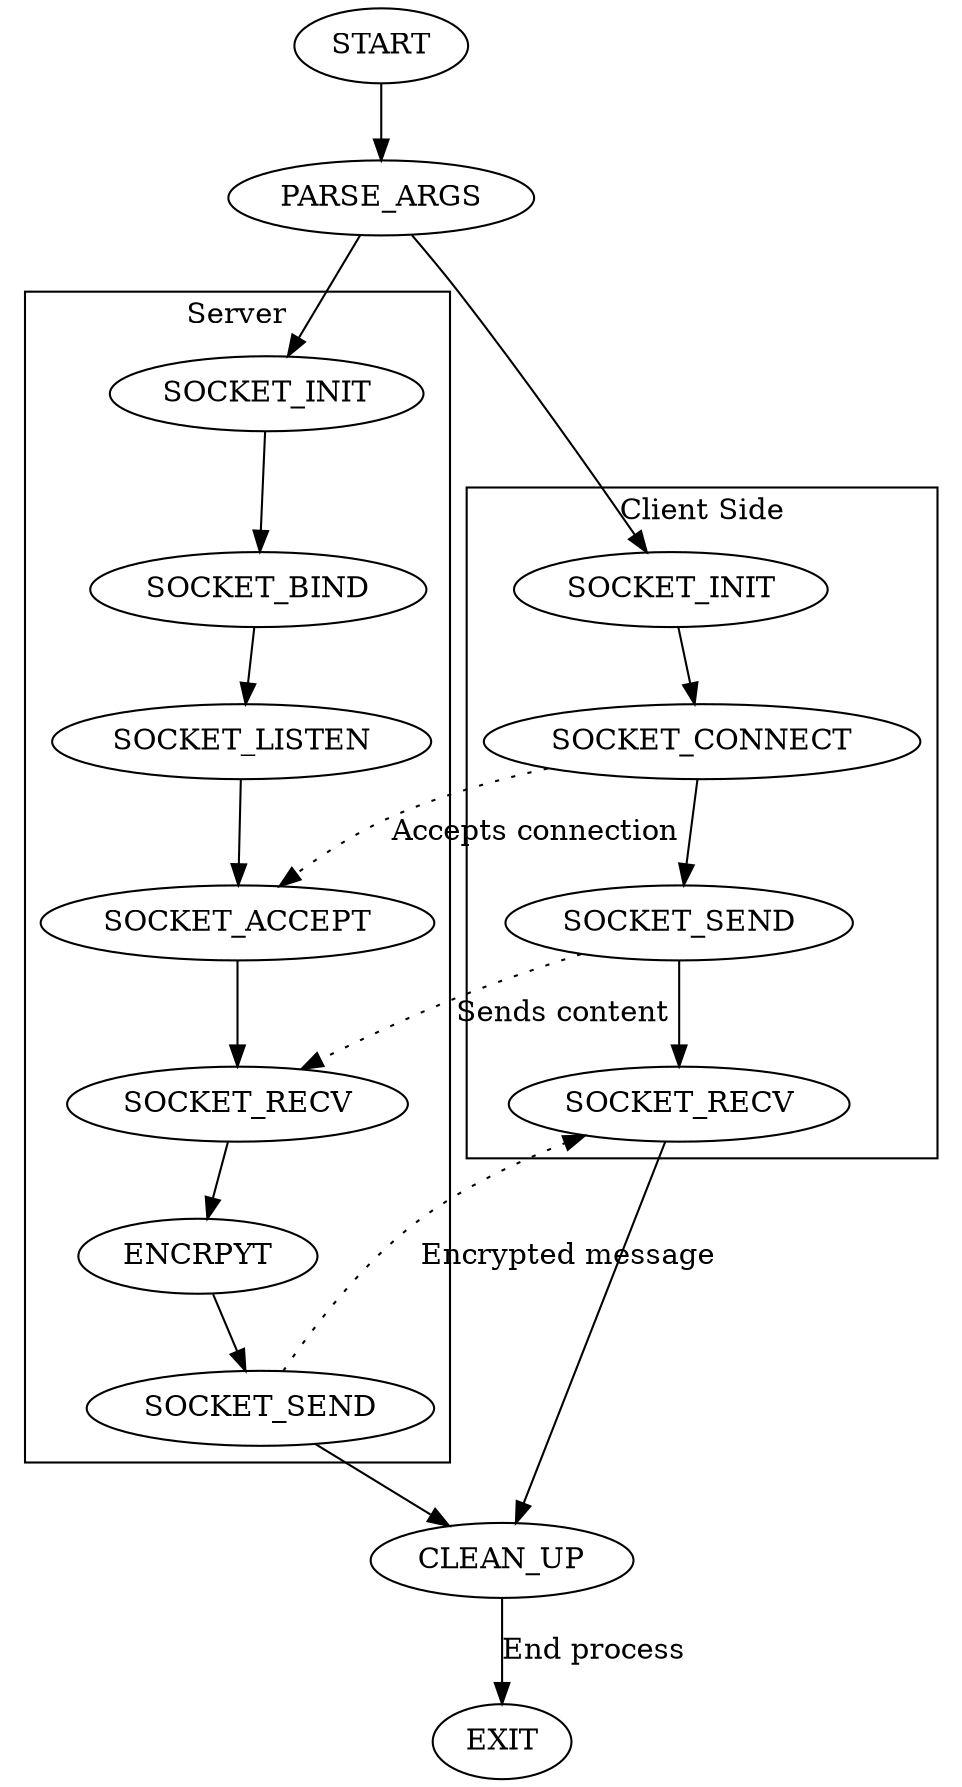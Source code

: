 digraph G {
    A [label="SOCKET_INIT"]
    B [label="SOCKET_BIND"]
    C [label="SOCKET_LISTEN"]
    D [label="SOCKET_ACCEPT"]
    E [label="SOCKET_RECV"]
    F [label="SOCKET_SEND"]
    G [label="SOCKET_INIT"]
    H [label="SOCKET_CONNECT"]
    I [label="SOCKET_SEND"]
    J [label="SOCKET_RECV"]
    K [label="CLEAN_UP"]
    L [label="EXIT"]
    M [label="START"]
    N [label="PARSE_ARGS"]
    O [label="ENCRPYT"]


    subgraph cluster_server {
        label="Server"
        A -> B -> C -> D -> E -> O -> F
    }

    subgraph cluster_client {
        label="Client Side"
        G -> H -> I -> J
    }

    H -> D [label="Accepts connection", style="dotted"]
    I -> E [label="Sends content", style="dotted"]
    F -> K
    F -> J [label = "Encrypted message", style="dotted"]
    K -> L [label="End process"]


    // Start
    M -> N-> {A, G}
    J -> K


}
